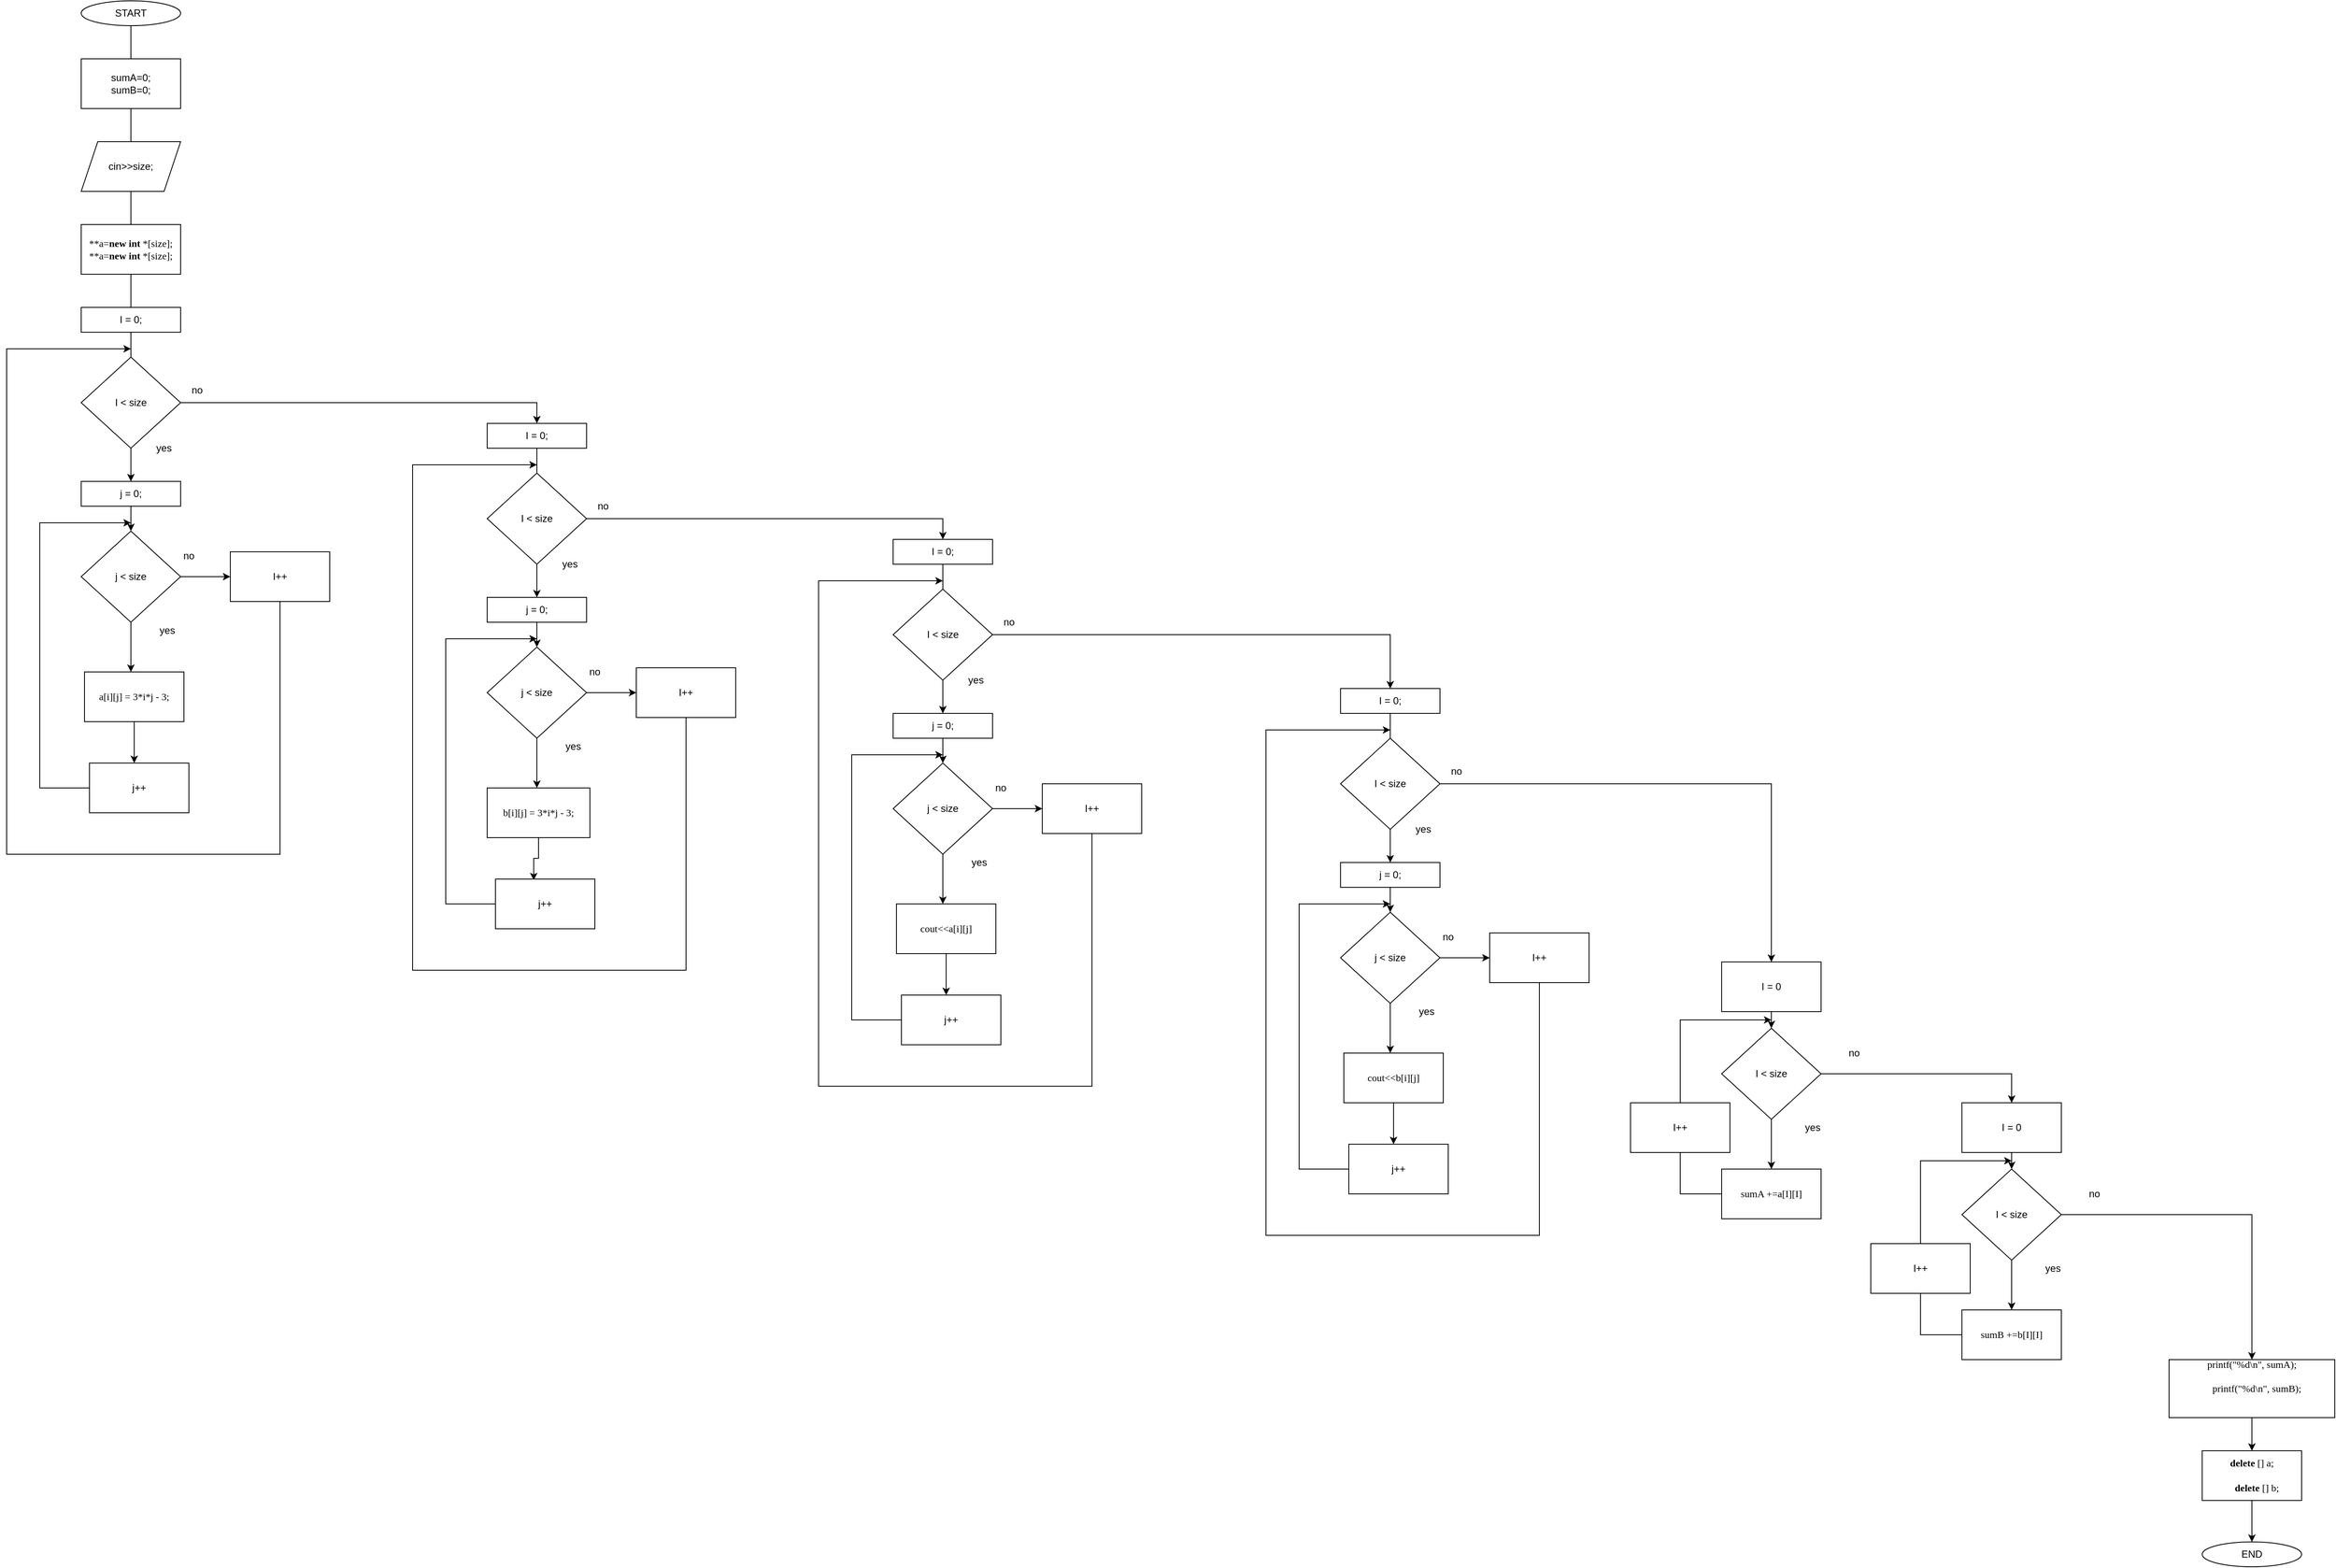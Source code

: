 <mxfile version="13.8.8" type="device"><diagram id="C5RBs43oDa-KdzZeNtuy" name="Page-1"><mxGraphModel dx="1351" dy="910" grid="1" gridSize="10" guides="1" tooltips="1" connect="1" arrows="1" fold="1" page="1" pageScale="1" pageWidth="3300" pageHeight="4681" math="0" shadow="0"><root><mxCell id="WIyWlLk6GJQsqaUBKTNV-0"/><mxCell id="WIyWlLk6GJQsqaUBKTNV-1" parent="WIyWlLk6GJQsqaUBKTNV-0"/><mxCell id="VJ1Ol31RtdOgSJXBQvMK-0" value="START" style="ellipse;whiteSpace=wrap;html=1;" vertex="1" parent="WIyWlLk6GJQsqaUBKTNV-1"><mxGeometry x="330" y="10" width="120" height="30" as="geometry"/></mxCell><mxCell id="VJ1Ol31RtdOgSJXBQvMK-1" value="sumA=0;&lt;br&gt;sumB=0;" style="rounded=0;whiteSpace=wrap;html=1;" vertex="1" parent="WIyWlLk6GJQsqaUBKTNV-1"><mxGeometry x="330" y="80" width="120" height="60" as="geometry"/></mxCell><mxCell id="VJ1Ol31RtdOgSJXBQvMK-2" value="" style="endArrow=none;html=1;entryX=0.5;entryY=1;entryDx=0;entryDy=0;" edge="1" parent="WIyWlLk6GJQsqaUBKTNV-1" source="VJ1Ol31RtdOgSJXBQvMK-1" target="VJ1Ol31RtdOgSJXBQvMK-0"><mxGeometry width="50" height="50" relative="1" as="geometry"><mxPoint x="350" y="100" as="sourcePoint"/><mxPoint x="400" y="50" as="targetPoint"/></mxGeometry></mxCell><mxCell id="VJ1Ol31RtdOgSJXBQvMK-3" value="cin&amp;gt;&amp;gt;size;" style="shape=parallelogram;perimeter=parallelogramPerimeter;whiteSpace=wrap;html=1;fixedSize=1;" vertex="1" parent="WIyWlLk6GJQsqaUBKTNV-1"><mxGeometry x="330" y="180" width="120" height="60" as="geometry"/></mxCell><mxCell id="VJ1Ol31RtdOgSJXBQvMK-4" value="" style="endArrow=none;html=1;entryX=0.5;entryY=1;entryDx=0;entryDy=0;exitX=0.5;exitY=0;exitDx=0;exitDy=0;" edge="1" parent="WIyWlLk6GJQsqaUBKTNV-1" source="VJ1Ol31RtdOgSJXBQvMK-3" target="VJ1Ol31RtdOgSJXBQvMK-1"><mxGeometry width="50" height="50" relative="1" as="geometry"><mxPoint x="360" y="190" as="sourcePoint"/><mxPoint x="410" y="140" as="targetPoint"/></mxGeometry></mxCell><mxCell id="VJ1Ol31RtdOgSJXBQvMK-5" value="&lt;p style=&quot;margin: 0px ; font-style: normal ; font-weight: normal ; font-stretch: normal ; font-size: 12px ; line-height: normal ; font-family: &amp;quot;menlo&amp;quot;&quot;&gt;**a=&lt;span&gt;&lt;b&gt;new&lt;/b&gt;&lt;/span&gt; &lt;span&gt;&lt;b&gt;int&lt;/b&gt;&lt;/span&gt; *[size];&lt;/p&gt;&lt;p style=&quot;margin: 0px; font-stretch: normal; line-height: normal; font-family: menlo;&quot;&gt;**a=&lt;span style=&quot;&quot;&gt;&lt;b&gt;new&lt;/b&gt;&lt;/span&gt; &lt;span style=&quot;&quot;&gt;&lt;b&gt;int&lt;/b&gt;&lt;/span&gt; *[size];&lt;/p&gt;" style="rounded=0;whiteSpace=wrap;html=1;labelBackgroundColor=none;" vertex="1" parent="WIyWlLk6GJQsqaUBKTNV-1"><mxGeometry x="330" y="280" width="120" height="60" as="geometry"/></mxCell><mxCell id="VJ1Ol31RtdOgSJXBQvMK-6" value="" style="endArrow=none;html=1;fontColor=#000000;entryX=0.5;entryY=1;entryDx=0;entryDy=0;" edge="1" parent="WIyWlLk6GJQsqaUBKTNV-1" source="VJ1Ol31RtdOgSJXBQvMK-5" target="VJ1Ol31RtdOgSJXBQvMK-3"><mxGeometry width="50" height="50" relative="1" as="geometry"><mxPoint x="360" y="290" as="sourcePoint"/><mxPoint x="410" y="240" as="targetPoint"/></mxGeometry></mxCell><mxCell id="VJ1Ol31RtdOgSJXBQvMK-7" value="" style="endArrow=none;html=1;fontColor=#000000;entryX=0.5;entryY=1;entryDx=0;entryDy=0;" edge="1" parent="WIyWlLk6GJQsqaUBKTNV-1" target="VJ1Ol31RtdOgSJXBQvMK-5"><mxGeometry width="50" height="50" relative="1" as="geometry"><mxPoint x="390" y="380" as="sourcePoint"/><mxPoint x="410" y="380" as="targetPoint"/></mxGeometry></mxCell><mxCell id="VJ1Ol31RtdOgSJXBQvMK-8" value="I = 0;" style="rounded=0;whiteSpace=wrap;html=1;labelBackgroundColor=none;fontColor=#000000;" vertex="1" parent="WIyWlLk6GJQsqaUBKTNV-1"><mxGeometry x="330" y="380" width="120" height="30" as="geometry"/></mxCell><mxCell id="VJ1Ol31RtdOgSJXBQvMK-11" style="edgeStyle=orthogonalEdgeStyle;rounded=0;orthogonalLoop=1;jettySize=auto;html=1;fontColor=#000000;entryX=0.5;entryY=0;entryDx=0;entryDy=0;" edge="1" parent="WIyWlLk6GJQsqaUBKTNV-1" source="VJ1Ol31RtdOgSJXBQvMK-9" target="VJ1Ol31RtdOgSJXBQvMK-28"><mxGeometry relative="1" as="geometry"><mxPoint x="890" y="495" as="targetPoint"/><Array as="points"><mxPoint x="880" y="495"/></Array></mxGeometry></mxCell><mxCell id="VJ1Ol31RtdOgSJXBQvMK-12" style="edgeStyle=orthogonalEdgeStyle;rounded=0;orthogonalLoop=1;jettySize=auto;html=1;fontColor=#000000;" edge="1" parent="WIyWlLk6GJQsqaUBKTNV-1" source="VJ1Ol31RtdOgSJXBQvMK-9"><mxGeometry relative="1" as="geometry"><mxPoint x="390" y="590" as="targetPoint"/></mxGeometry></mxCell><mxCell id="VJ1Ol31RtdOgSJXBQvMK-9" value="I &amp;lt; size" style="rhombus;whiteSpace=wrap;html=1;labelBackgroundColor=none;fontColor=#000000;" vertex="1" parent="WIyWlLk6GJQsqaUBKTNV-1"><mxGeometry x="330" y="440" width="120" height="110" as="geometry"/></mxCell><mxCell id="VJ1Ol31RtdOgSJXBQvMK-10" value="" style="endArrow=none;html=1;fontColor=#000000;entryX=0.5;entryY=1;entryDx=0;entryDy=0;exitX=0.5;exitY=0;exitDx=0;exitDy=0;" edge="1" parent="WIyWlLk6GJQsqaUBKTNV-1" source="VJ1Ol31RtdOgSJXBQvMK-9" target="VJ1Ol31RtdOgSJXBQvMK-8"><mxGeometry width="50" height="50" relative="1" as="geometry"><mxPoint x="350" y="460" as="sourcePoint"/><mxPoint x="400" y="410" as="targetPoint"/></mxGeometry></mxCell><mxCell id="VJ1Ol31RtdOgSJXBQvMK-13" value="no" style="text;html=1;strokeColor=none;fillColor=none;align=center;verticalAlign=middle;whiteSpace=wrap;rounded=0;labelBackgroundColor=none;fontColor=#000000;" vertex="1" parent="WIyWlLk6GJQsqaUBKTNV-1"><mxGeometry x="450" y="470" width="40" height="20" as="geometry"/></mxCell><mxCell id="VJ1Ol31RtdOgSJXBQvMK-14" value="yes" style="text;html=1;strokeColor=none;fillColor=none;align=center;verticalAlign=middle;whiteSpace=wrap;rounded=0;labelBackgroundColor=none;fontColor=#000000;" vertex="1" parent="WIyWlLk6GJQsqaUBKTNV-1"><mxGeometry x="410" y="540" width="40" height="20" as="geometry"/></mxCell><mxCell id="VJ1Ol31RtdOgSJXBQvMK-17" style="edgeStyle=orthogonalEdgeStyle;rounded=0;orthogonalLoop=1;jettySize=auto;html=1;entryX=0.5;entryY=0;entryDx=0;entryDy=0;fontColor=#000000;" edge="1" parent="WIyWlLk6GJQsqaUBKTNV-1" source="VJ1Ol31RtdOgSJXBQvMK-15" target="VJ1Ol31RtdOgSJXBQvMK-16"><mxGeometry relative="1" as="geometry"/></mxCell><mxCell id="VJ1Ol31RtdOgSJXBQvMK-15" value="j = 0;" style="rounded=0;whiteSpace=wrap;html=1;labelBackgroundColor=none;fontColor=#000000;" vertex="1" parent="WIyWlLk6GJQsqaUBKTNV-1"><mxGeometry x="330" y="590" width="120" height="30" as="geometry"/></mxCell><mxCell id="VJ1Ol31RtdOgSJXBQvMK-18" style="edgeStyle=orthogonalEdgeStyle;rounded=0;orthogonalLoop=1;jettySize=auto;html=1;fontColor=#000000;" edge="1" parent="WIyWlLk6GJQsqaUBKTNV-1" source="VJ1Ol31RtdOgSJXBQvMK-16"><mxGeometry relative="1" as="geometry"><mxPoint x="510" y="705" as="targetPoint"/></mxGeometry></mxCell><mxCell id="VJ1Ol31RtdOgSJXBQvMK-22" style="edgeStyle=orthogonalEdgeStyle;rounded=0;orthogonalLoop=1;jettySize=auto;html=1;fontColor=#000000;" edge="1" parent="WIyWlLk6GJQsqaUBKTNV-1" source="VJ1Ol31RtdOgSJXBQvMK-16"><mxGeometry relative="1" as="geometry"><mxPoint x="390.0" y="820" as="targetPoint"/></mxGeometry></mxCell><mxCell id="VJ1Ol31RtdOgSJXBQvMK-16" value="j &amp;lt; size" style="rhombus;whiteSpace=wrap;html=1;labelBackgroundColor=none;fontColor=#000000;" vertex="1" parent="WIyWlLk6GJQsqaUBKTNV-1"><mxGeometry x="330" y="650" width="120" height="110" as="geometry"/></mxCell><mxCell id="VJ1Ol31RtdOgSJXBQvMK-19" value="no" style="text;html=1;strokeColor=none;fillColor=none;align=center;verticalAlign=middle;whiteSpace=wrap;rounded=0;labelBackgroundColor=none;fontColor=#000000;" vertex="1" parent="WIyWlLk6GJQsqaUBKTNV-1"><mxGeometry x="440" y="670" width="40" height="20" as="geometry"/></mxCell><mxCell id="VJ1Ol31RtdOgSJXBQvMK-20" value="yes" style="text;html=1;strokeColor=none;fillColor=none;align=center;verticalAlign=middle;whiteSpace=wrap;rounded=0;labelBackgroundColor=none;fontColor=#000000;" vertex="1" parent="WIyWlLk6GJQsqaUBKTNV-1"><mxGeometry x="414" y="760" width="40" height="20" as="geometry"/></mxCell><mxCell id="VJ1Ol31RtdOgSJXBQvMK-26" style="edgeStyle=orthogonalEdgeStyle;rounded=0;orthogonalLoop=1;jettySize=auto;html=1;fontColor=#000000;" edge="1" parent="WIyWlLk6GJQsqaUBKTNV-1" source="VJ1Ol31RtdOgSJXBQvMK-21"><mxGeometry relative="1" as="geometry"><mxPoint x="390" y="430" as="targetPoint"/><Array as="points"><mxPoint x="570" y="1040"/><mxPoint x="240" y="1040"/></Array></mxGeometry></mxCell><mxCell id="VJ1Ol31RtdOgSJXBQvMK-21" value="I++" style="rounded=0;whiteSpace=wrap;html=1;labelBackgroundColor=none;fontColor=#000000;" vertex="1" parent="WIyWlLk6GJQsqaUBKTNV-1"><mxGeometry x="510" y="675" width="120" height="60" as="geometry"/></mxCell><mxCell id="VJ1Ol31RtdOgSJXBQvMK-24" style="edgeStyle=orthogonalEdgeStyle;rounded=0;orthogonalLoop=1;jettySize=auto;html=1;fontColor=#000000;" edge="1" parent="WIyWlLk6GJQsqaUBKTNV-1" source="VJ1Ol31RtdOgSJXBQvMK-23"><mxGeometry relative="1" as="geometry"><mxPoint x="394" y="930.0" as="targetPoint"/></mxGeometry></mxCell><mxCell id="VJ1Ol31RtdOgSJXBQvMK-23" value="&lt;p style=&quot;margin: 0px; font-style: normal; font-variant-caps: normal; font-weight: normal; font-stretch: normal; font-size: 12px; line-height: normal; font-family: menlo;&quot;&gt;a[i][j] = &lt;span style=&quot;&quot;&gt;3&lt;/span&gt;*i*j - &lt;span style=&quot;&quot;&gt;3&lt;/span&gt;;&lt;/p&gt;" style="rounded=0;whiteSpace=wrap;html=1;labelBackgroundColor=none;" vertex="1" parent="WIyWlLk6GJQsqaUBKTNV-1"><mxGeometry x="334" y="820" width="120" height="60" as="geometry"/></mxCell><mxCell id="VJ1Ol31RtdOgSJXBQvMK-27" style="edgeStyle=orthogonalEdgeStyle;rounded=0;orthogonalLoop=1;jettySize=auto;html=1;fontColor=#000000;" edge="1" parent="WIyWlLk6GJQsqaUBKTNV-1" source="VJ1Ol31RtdOgSJXBQvMK-25"><mxGeometry relative="1" as="geometry"><mxPoint x="390" y="640" as="targetPoint"/><Array as="points"><mxPoint x="280" y="960"/></Array></mxGeometry></mxCell><mxCell id="VJ1Ol31RtdOgSJXBQvMK-25" value="j++" style="rounded=0;whiteSpace=wrap;html=1;labelBackgroundColor=none;fontColor=#000000;" vertex="1" parent="WIyWlLk6GJQsqaUBKTNV-1"><mxGeometry x="340" y="930" width="120" height="60" as="geometry"/></mxCell><mxCell id="VJ1Ol31RtdOgSJXBQvMK-28" value="I = 0;" style="rounded=0;whiteSpace=wrap;html=1;labelBackgroundColor=none;fontColor=#000000;" vertex="1" parent="WIyWlLk6GJQsqaUBKTNV-1"><mxGeometry x="820" y="520" width="120" height="30" as="geometry"/></mxCell><mxCell id="VJ1Ol31RtdOgSJXBQvMK-29" style="edgeStyle=orthogonalEdgeStyle;rounded=0;orthogonalLoop=1;jettySize=auto;html=1;fontColor=#000000;" edge="1" parent="WIyWlLk6GJQsqaUBKTNV-1" source="VJ1Ol31RtdOgSJXBQvMK-30"><mxGeometry relative="1" as="geometry"><mxPoint x="880.0" y="730" as="targetPoint"/></mxGeometry></mxCell><mxCell id="VJ1Ol31RtdOgSJXBQvMK-47" style="edgeStyle=orthogonalEdgeStyle;rounded=0;orthogonalLoop=1;jettySize=auto;html=1;fontColor=#000000;entryX=0.5;entryY=0;entryDx=0;entryDy=0;" edge="1" parent="WIyWlLk6GJQsqaUBKTNV-1" source="VJ1Ol31RtdOgSJXBQvMK-30" target="VJ1Ol31RtdOgSJXBQvMK-49"><mxGeometry relative="1" as="geometry"><mxPoint x="1360" y="635" as="targetPoint"/><Array as="points"><mxPoint x="1370" y="635"/></Array></mxGeometry></mxCell><mxCell id="VJ1Ol31RtdOgSJXBQvMK-30" value="I &amp;lt; size" style="rhombus;whiteSpace=wrap;html=1;labelBackgroundColor=none;fontColor=#000000;" vertex="1" parent="WIyWlLk6GJQsqaUBKTNV-1"><mxGeometry x="820" y="580" width="120" height="110" as="geometry"/></mxCell><mxCell id="VJ1Ol31RtdOgSJXBQvMK-31" value="" style="endArrow=none;html=1;fontColor=#000000;entryX=0.5;entryY=1;entryDx=0;entryDy=0;exitX=0.5;exitY=0;exitDx=0;exitDy=0;" edge="1" parent="WIyWlLk6GJQsqaUBKTNV-1" source="VJ1Ol31RtdOgSJXBQvMK-30" target="VJ1Ol31RtdOgSJXBQvMK-28"><mxGeometry width="50" height="50" relative="1" as="geometry"><mxPoint x="840" y="600" as="sourcePoint"/><mxPoint x="890" y="550" as="targetPoint"/></mxGeometry></mxCell><mxCell id="VJ1Ol31RtdOgSJXBQvMK-32" value="no" style="text;html=1;strokeColor=none;fillColor=none;align=center;verticalAlign=middle;whiteSpace=wrap;rounded=0;labelBackgroundColor=none;fontColor=#000000;" vertex="1" parent="WIyWlLk6GJQsqaUBKTNV-1"><mxGeometry x="940" y="610" width="40" height="20" as="geometry"/></mxCell><mxCell id="VJ1Ol31RtdOgSJXBQvMK-33" value="yes" style="text;html=1;strokeColor=none;fillColor=none;align=center;verticalAlign=middle;whiteSpace=wrap;rounded=0;labelBackgroundColor=none;fontColor=#000000;" vertex="1" parent="WIyWlLk6GJQsqaUBKTNV-1"><mxGeometry x="900" y="680" width="40" height="20" as="geometry"/></mxCell><mxCell id="VJ1Ol31RtdOgSJXBQvMK-34" style="edgeStyle=orthogonalEdgeStyle;rounded=0;orthogonalLoop=1;jettySize=auto;html=1;entryX=0.5;entryY=0;entryDx=0;entryDy=0;fontColor=#000000;" edge="1" parent="WIyWlLk6GJQsqaUBKTNV-1" source="VJ1Ol31RtdOgSJXBQvMK-35" target="VJ1Ol31RtdOgSJXBQvMK-38"><mxGeometry relative="1" as="geometry"/></mxCell><mxCell id="VJ1Ol31RtdOgSJXBQvMK-35" value="j = 0;" style="rounded=0;whiteSpace=wrap;html=1;labelBackgroundColor=none;fontColor=#000000;" vertex="1" parent="WIyWlLk6GJQsqaUBKTNV-1"><mxGeometry x="820" y="730" width="120" height="30" as="geometry"/></mxCell><mxCell id="VJ1Ol31RtdOgSJXBQvMK-36" style="edgeStyle=orthogonalEdgeStyle;rounded=0;orthogonalLoop=1;jettySize=auto;html=1;fontColor=#000000;" edge="1" parent="WIyWlLk6GJQsqaUBKTNV-1" source="VJ1Ol31RtdOgSJXBQvMK-38"><mxGeometry relative="1" as="geometry"><mxPoint x="1000.0" y="845" as="targetPoint"/></mxGeometry></mxCell><mxCell id="VJ1Ol31RtdOgSJXBQvMK-37" style="edgeStyle=orthogonalEdgeStyle;rounded=0;orthogonalLoop=1;jettySize=auto;html=1;fontColor=#000000;" edge="1" parent="WIyWlLk6GJQsqaUBKTNV-1" source="VJ1Ol31RtdOgSJXBQvMK-38"><mxGeometry relative="1" as="geometry"><mxPoint x="880.0" y="960" as="targetPoint"/></mxGeometry></mxCell><mxCell id="VJ1Ol31RtdOgSJXBQvMK-38" value="j &amp;lt; size" style="rhombus;whiteSpace=wrap;html=1;labelBackgroundColor=none;fontColor=#000000;" vertex="1" parent="WIyWlLk6GJQsqaUBKTNV-1"><mxGeometry x="820" y="790" width="120" height="110" as="geometry"/></mxCell><mxCell id="VJ1Ol31RtdOgSJXBQvMK-39" value="no" style="text;html=1;strokeColor=none;fillColor=none;align=center;verticalAlign=middle;whiteSpace=wrap;rounded=0;labelBackgroundColor=none;fontColor=#000000;" vertex="1" parent="WIyWlLk6GJQsqaUBKTNV-1"><mxGeometry x="930" y="810" width="40" height="20" as="geometry"/></mxCell><mxCell id="VJ1Ol31RtdOgSJXBQvMK-40" value="yes" style="text;html=1;strokeColor=none;fillColor=none;align=center;verticalAlign=middle;whiteSpace=wrap;rounded=0;labelBackgroundColor=none;fontColor=#000000;" vertex="1" parent="WIyWlLk6GJQsqaUBKTNV-1"><mxGeometry x="904" y="900" width="40" height="20" as="geometry"/></mxCell><mxCell id="VJ1Ol31RtdOgSJXBQvMK-41" style="edgeStyle=orthogonalEdgeStyle;rounded=0;orthogonalLoop=1;jettySize=auto;html=1;fontColor=#000000;" edge="1" parent="WIyWlLk6GJQsqaUBKTNV-1" source="VJ1Ol31RtdOgSJXBQvMK-42"><mxGeometry relative="1" as="geometry"><mxPoint x="880.0" y="570" as="targetPoint"/><Array as="points"><mxPoint x="1060" y="1180"/><mxPoint x="730" y="1180"/></Array></mxGeometry></mxCell><mxCell id="VJ1Ol31RtdOgSJXBQvMK-42" value="I++" style="rounded=0;whiteSpace=wrap;html=1;labelBackgroundColor=none;fontColor=#000000;" vertex="1" parent="WIyWlLk6GJQsqaUBKTNV-1"><mxGeometry x="1000" y="815" width="120" height="60" as="geometry"/></mxCell><mxCell id="VJ1Ol31RtdOgSJXBQvMK-48" style="edgeStyle=orthogonalEdgeStyle;rounded=0;orthogonalLoop=1;jettySize=auto;html=1;entryX=0.385;entryY=0.024;entryDx=0;entryDy=0;entryPerimeter=0;fontColor=#000000;" edge="1" parent="WIyWlLk6GJQsqaUBKTNV-1" source="VJ1Ol31RtdOgSJXBQvMK-44" target="VJ1Ol31RtdOgSJXBQvMK-46"><mxGeometry relative="1" as="geometry"/></mxCell><mxCell id="VJ1Ol31RtdOgSJXBQvMK-44" value="&lt;p style=&quot;margin: 0px ; font-style: normal ; font-weight: normal ; font-stretch: normal ; font-size: 12px ; line-height: normal ; font-family: &amp;#34;menlo&amp;#34;&quot;&gt;b[i][j] = &lt;span&gt;3&lt;/span&gt;*i*j - &lt;span&gt;3&lt;/span&gt;;&lt;/p&gt;" style="rounded=0;whiteSpace=wrap;html=1;labelBackgroundColor=none;" vertex="1" parent="WIyWlLk6GJQsqaUBKTNV-1"><mxGeometry x="820" y="960" width="124" height="60" as="geometry"/></mxCell><mxCell id="VJ1Ol31RtdOgSJXBQvMK-45" style="edgeStyle=orthogonalEdgeStyle;rounded=0;orthogonalLoop=1;jettySize=auto;html=1;fontColor=#000000;" edge="1" parent="WIyWlLk6GJQsqaUBKTNV-1" source="VJ1Ol31RtdOgSJXBQvMK-46"><mxGeometry relative="1" as="geometry"><mxPoint x="880.0" y="780" as="targetPoint"/><Array as="points"><mxPoint x="770" y="1100"/></Array></mxGeometry></mxCell><mxCell id="VJ1Ol31RtdOgSJXBQvMK-46" value="j++" style="rounded=0;whiteSpace=wrap;html=1;labelBackgroundColor=none;fontColor=#000000;" vertex="1" parent="WIyWlLk6GJQsqaUBKTNV-1"><mxGeometry x="830" y="1070" width="120" height="60" as="geometry"/></mxCell><mxCell id="VJ1Ol31RtdOgSJXBQvMK-49" value="I = 0;" style="rounded=0;whiteSpace=wrap;html=1;labelBackgroundColor=none;fontColor=#000000;" vertex="1" parent="WIyWlLk6GJQsqaUBKTNV-1"><mxGeometry x="1310" y="660" width="120" height="30" as="geometry"/></mxCell><mxCell id="VJ1Ol31RtdOgSJXBQvMK-50" style="edgeStyle=orthogonalEdgeStyle;rounded=0;orthogonalLoop=1;jettySize=auto;html=1;fontColor=#000000;" edge="1" parent="WIyWlLk6GJQsqaUBKTNV-1" source="VJ1Ol31RtdOgSJXBQvMK-51"><mxGeometry relative="1" as="geometry"><mxPoint x="1370.0" y="870" as="targetPoint"/></mxGeometry></mxCell><mxCell id="VJ1Ol31RtdOgSJXBQvMK-68" style="edgeStyle=orthogonalEdgeStyle;rounded=0;orthogonalLoop=1;jettySize=auto;html=1;fontColor=#000000;entryX=0.5;entryY=0;entryDx=0;entryDy=0;" edge="1" parent="WIyWlLk6GJQsqaUBKTNV-1" source="VJ1Ol31RtdOgSJXBQvMK-51" target="VJ1Ol31RtdOgSJXBQvMK-69"><mxGeometry relative="1" as="geometry"><mxPoint x="1850" y="775" as="targetPoint"/><Array as="points"><mxPoint x="1910" y="775"/></Array></mxGeometry></mxCell><mxCell id="VJ1Ol31RtdOgSJXBQvMK-51" value="I &amp;lt; size" style="rhombus;whiteSpace=wrap;html=1;labelBackgroundColor=none;fontColor=#000000;" vertex="1" parent="WIyWlLk6GJQsqaUBKTNV-1"><mxGeometry x="1310" y="720" width="120" height="110" as="geometry"/></mxCell><mxCell id="VJ1Ol31RtdOgSJXBQvMK-52" value="" style="endArrow=none;html=1;fontColor=#000000;entryX=0.5;entryY=1;entryDx=0;entryDy=0;exitX=0.5;exitY=0;exitDx=0;exitDy=0;" edge="1" parent="WIyWlLk6GJQsqaUBKTNV-1" source="VJ1Ol31RtdOgSJXBQvMK-51" target="VJ1Ol31RtdOgSJXBQvMK-49"><mxGeometry width="50" height="50" relative="1" as="geometry"><mxPoint x="1330" y="740" as="sourcePoint"/><mxPoint x="1380" y="690" as="targetPoint"/></mxGeometry></mxCell><mxCell id="VJ1Ol31RtdOgSJXBQvMK-53" value="no" style="text;html=1;strokeColor=none;fillColor=none;align=center;verticalAlign=middle;whiteSpace=wrap;rounded=0;labelBackgroundColor=none;fontColor=#000000;" vertex="1" parent="WIyWlLk6GJQsqaUBKTNV-1"><mxGeometry x="1430" y="750" width="40" height="20" as="geometry"/></mxCell><mxCell id="VJ1Ol31RtdOgSJXBQvMK-54" value="yes" style="text;html=1;strokeColor=none;fillColor=none;align=center;verticalAlign=middle;whiteSpace=wrap;rounded=0;labelBackgroundColor=none;fontColor=#000000;" vertex="1" parent="WIyWlLk6GJQsqaUBKTNV-1"><mxGeometry x="1390" y="820" width="40" height="20" as="geometry"/></mxCell><mxCell id="VJ1Ol31RtdOgSJXBQvMK-55" style="edgeStyle=orthogonalEdgeStyle;rounded=0;orthogonalLoop=1;jettySize=auto;html=1;entryX=0.5;entryY=0;entryDx=0;entryDy=0;fontColor=#000000;" edge="1" parent="WIyWlLk6GJQsqaUBKTNV-1" source="VJ1Ol31RtdOgSJXBQvMK-56" target="VJ1Ol31RtdOgSJXBQvMK-59"><mxGeometry relative="1" as="geometry"/></mxCell><mxCell id="VJ1Ol31RtdOgSJXBQvMK-56" value="j = 0;" style="rounded=0;whiteSpace=wrap;html=1;labelBackgroundColor=none;fontColor=#000000;" vertex="1" parent="WIyWlLk6GJQsqaUBKTNV-1"><mxGeometry x="1310" y="870" width="120" height="30" as="geometry"/></mxCell><mxCell id="VJ1Ol31RtdOgSJXBQvMK-57" style="edgeStyle=orthogonalEdgeStyle;rounded=0;orthogonalLoop=1;jettySize=auto;html=1;fontColor=#000000;" edge="1" parent="WIyWlLk6GJQsqaUBKTNV-1" source="VJ1Ol31RtdOgSJXBQvMK-59"><mxGeometry relative="1" as="geometry"><mxPoint x="1490.0" y="985" as="targetPoint"/></mxGeometry></mxCell><mxCell id="VJ1Ol31RtdOgSJXBQvMK-58" style="edgeStyle=orthogonalEdgeStyle;rounded=0;orthogonalLoop=1;jettySize=auto;html=1;fontColor=#000000;" edge="1" parent="WIyWlLk6GJQsqaUBKTNV-1" source="VJ1Ol31RtdOgSJXBQvMK-59"><mxGeometry relative="1" as="geometry"><mxPoint x="1370.0" y="1100" as="targetPoint"/></mxGeometry></mxCell><mxCell id="VJ1Ol31RtdOgSJXBQvMK-59" value="j &amp;lt; size" style="rhombus;whiteSpace=wrap;html=1;labelBackgroundColor=none;fontColor=#000000;" vertex="1" parent="WIyWlLk6GJQsqaUBKTNV-1"><mxGeometry x="1310" y="930" width="120" height="110" as="geometry"/></mxCell><mxCell id="VJ1Ol31RtdOgSJXBQvMK-60" value="no" style="text;html=1;strokeColor=none;fillColor=none;align=center;verticalAlign=middle;whiteSpace=wrap;rounded=0;labelBackgroundColor=none;fontColor=#000000;" vertex="1" parent="WIyWlLk6GJQsqaUBKTNV-1"><mxGeometry x="1420" y="950" width="40" height="20" as="geometry"/></mxCell><mxCell id="VJ1Ol31RtdOgSJXBQvMK-61" value="yes" style="text;html=1;strokeColor=none;fillColor=none;align=center;verticalAlign=middle;whiteSpace=wrap;rounded=0;labelBackgroundColor=none;fontColor=#000000;" vertex="1" parent="WIyWlLk6GJQsqaUBKTNV-1"><mxGeometry x="1394" y="1040" width="40" height="20" as="geometry"/></mxCell><mxCell id="VJ1Ol31RtdOgSJXBQvMK-62" style="edgeStyle=orthogonalEdgeStyle;rounded=0;orthogonalLoop=1;jettySize=auto;html=1;fontColor=#000000;" edge="1" parent="WIyWlLk6GJQsqaUBKTNV-1" source="VJ1Ol31RtdOgSJXBQvMK-63"><mxGeometry relative="1" as="geometry"><mxPoint x="1370.0" y="710" as="targetPoint"/><Array as="points"><mxPoint x="1550" y="1320"/><mxPoint x="1220" y="1320"/></Array></mxGeometry></mxCell><mxCell id="VJ1Ol31RtdOgSJXBQvMK-63" value="I++" style="rounded=0;whiteSpace=wrap;html=1;labelBackgroundColor=none;fontColor=#000000;" vertex="1" parent="WIyWlLk6GJQsqaUBKTNV-1"><mxGeometry x="1490" y="955" width="120" height="60" as="geometry"/></mxCell><mxCell id="VJ1Ol31RtdOgSJXBQvMK-64" style="edgeStyle=orthogonalEdgeStyle;rounded=0;orthogonalLoop=1;jettySize=auto;html=1;fontColor=#000000;" edge="1" parent="WIyWlLk6GJQsqaUBKTNV-1" source="VJ1Ol31RtdOgSJXBQvMK-65"><mxGeometry relative="1" as="geometry"><mxPoint x="1374" y="1210.0" as="targetPoint"/></mxGeometry></mxCell><mxCell id="VJ1Ol31RtdOgSJXBQvMK-65" value="&lt;p style=&quot;margin: 0px ; font-style: normal ; font-weight: normal ; font-stretch: normal ; font-size: 12px ; line-height: normal ; font-family: &amp;#34;menlo&amp;#34;&quot;&gt;cout&amp;lt;&amp;lt;a[i][j]&lt;/p&gt;" style="rounded=0;whiteSpace=wrap;html=1;labelBackgroundColor=none;" vertex="1" parent="WIyWlLk6GJQsqaUBKTNV-1"><mxGeometry x="1314" y="1100" width="120" height="60" as="geometry"/></mxCell><mxCell id="VJ1Ol31RtdOgSJXBQvMK-66" style="edgeStyle=orthogonalEdgeStyle;rounded=0;orthogonalLoop=1;jettySize=auto;html=1;fontColor=#000000;" edge="1" parent="WIyWlLk6GJQsqaUBKTNV-1" source="VJ1Ol31RtdOgSJXBQvMK-67"><mxGeometry relative="1" as="geometry"><mxPoint x="1370.0" y="920" as="targetPoint"/><Array as="points"><mxPoint x="1260" y="1240"/></Array></mxGeometry></mxCell><mxCell id="VJ1Ol31RtdOgSJXBQvMK-67" value="j++" style="rounded=0;whiteSpace=wrap;html=1;labelBackgroundColor=none;fontColor=#000000;" vertex="1" parent="WIyWlLk6GJQsqaUBKTNV-1"><mxGeometry x="1320" y="1210" width="120" height="60" as="geometry"/></mxCell><mxCell id="VJ1Ol31RtdOgSJXBQvMK-69" value="I = 0;" style="rounded=0;whiteSpace=wrap;html=1;labelBackgroundColor=none;fontColor=#000000;" vertex="1" parent="WIyWlLk6GJQsqaUBKTNV-1"><mxGeometry x="1850" y="840" width="120" height="30" as="geometry"/></mxCell><mxCell id="VJ1Ol31RtdOgSJXBQvMK-70" style="edgeStyle=orthogonalEdgeStyle;rounded=0;orthogonalLoop=1;jettySize=auto;html=1;fontColor=#000000;" edge="1" parent="WIyWlLk6GJQsqaUBKTNV-1" source="VJ1Ol31RtdOgSJXBQvMK-71"><mxGeometry relative="1" as="geometry"><mxPoint x="1910.0" y="1050" as="targetPoint"/></mxGeometry></mxCell><mxCell id="VJ1Ol31RtdOgSJXBQvMK-88" style="edgeStyle=orthogonalEdgeStyle;rounded=0;orthogonalLoop=1;jettySize=auto;html=1;fontColor=#000000;" edge="1" parent="WIyWlLk6GJQsqaUBKTNV-1" source="VJ1Ol31RtdOgSJXBQvMK-71"><mxGeometry relative="1" as="geometry"><mxPoint x="2370" y="1170" as="targetPoint"/><Array as="points"><mxPoint x="2370" y="955"/></Array></mxGeometry></mxCell><mxCell id="VJ1Ol31RtdOgSJXBQvMK-71" value="I &amp;lt; size" style="rhombus;whiteSpace=wrap;html=1;labelBackgroundColor=none;fontColor=#000000;" vertex="1" parent="WIyWlLk6GJQsqaUBKTNV-1"><mxGeometry x="1850" y="900" width="120" height="110" as="geometry"/></mxCell><mxCell id="VJ1Ol31RtdOgSJXBQvMK-72" value="" style="endArrow=none;html=1;fontColor=#000000;entryX=0.5;entryY=1;entryDx=0;entryDy=0;exitX=0.5;exitY=0;exitDx=0;exitDy=0;" edge="1" parent="WIyWlLk6GJQsqaUBKTNV-1" source="VJ1Ol31RtdOgSJXBQvMK-71" target="VJ1Ol31RtdOgSJXBQvMK-69"><mxGeometry width="50" height="50" relative="1" as="geometry"><mxPoint x="1870" y="920" as="sourcePoint"/><mxPoint x="1920" y="870" as="targetPoint"/></mxGeometry></mxCell><mxCell id="VJ1Ol31RtdOgSJXBQvMK-73" value="no" style="text;html=1;strokeColor=none;fillColor=none;align=center;verticalAlign=middle;whiteSpace=wrap;rounded=0;labelBackgroundColor=none;fontColor=#000000;" vertex="1" parent="WIyWlLk6GJQsqaUBKTNV-1"><mxGeometry x="1970" y="930" width="40" height="20" as="geometry"/></mxCell><mxCell id="VJ1Ol31RtdOgSJXBQvMK-74" value="yes" style="text;html=1;strokeColor=none;fillColor=none;align=center;verticalAlign=middle;whiteSpace=wrap;rounded=0;labelBackgroundColor=none;fontColor=#000000;" vertex="1" parent="WIyWlLk6GJQsqaUBKTNV-1"><mxGeometry x="1930" y="1000" width="40" height="20" as="geometry"/></mxCell><mxCell id="VJ1Ol31RtdOgSJXBQvMK-75" style="edgeStyle=orthogonalEdgeStyle;rounded=0;orthogonalLoop=1;jettySize=auto;html=1;entryX=0.5;entryY=0;entryDx=0;entryDy=0;fontColor=#000000;" edge="1" parent="WIyWlLk6GJQsqaUBKTNV-1" source="VJ1Ol31RtdOgSJXBQvMK-76" target="VJ1Ol31RtdOgSJXBQvMK-79"><mxGeometry relative="1" as="geometry"/></mxCell><mxCell id="VJ1Ol31RtdOgSJXBQvMK-76" value="j = 0;" style="rounded=0;whiteSpace=wrap;html=1;labelBackgroundColor=none;fontColor=#000000;" vertex="1" parent="WIyWlLk6GJQsqaUBKTNV-1"><mxGeometry x="1850" y="1050" width="120" height="30" as="geometry"/></mxCell><mxCell id="VJ1Ol31RtdOgSJXBQvMK-77" style="edgeStyle=orthogonalEdgeStyle;rounded=0;orthogonalLoop=1;jettySize=auto;html=1;fontColor=#000000;" edge="1" parent="WIyWlLk6GJQsqaUBKTNV-1" source="VJ1Ol31RtdOgSJXBQvMK-79"><mxGeometry relative="1" as="geometry"><mxPoint x="2030.0" y="1165" as="targetPoint"/></mxGeometry></mxCell><mxCell id="VJ1Ol31RtdOgSJXBQvMK-78" style="edgeStyle=orthogonalEdgeStyle;rounded=0;orthogonalLoop=1;jettySize=auto;html=1;fontColor=#000000;" edge="1" parent="WIyWlLk6GJQsqaUBKTNV-1" source="VJ1Ol31RtdOgSJXBQvMK-79"><mxGeometry relative="1" as="geometry"><mxPoint x="1910.0" y="1280" as="targetPoint"/></mxGeometry></mxCell><mxCell id="VJ1Ol31RtdOgSJXBQvMK-79" value="j &amp;lt; size" style="rhombus;whiteSpace=wrap;html=1;labelBackgroundColor=none;fontColor=#000000;" vertex="1" parent="WIyWlLk6GJQsqaUBKTNV-1"><mxGeometry x="1850" y="1110" width="120" height="110" as="geometry"/></mxCell><mxCell id="VJ1Ol31RtdOgSJXBQvMK-80" value="no" style="text;html=1;strokeColor=none;fillColor=none;align=center;verticalAlign=middle;whiteSpace=wrap;rounded=0;labelBackgroundColor=none;fontColor=#000000;" vertex="1" parent="WIyWlLk6GJQsqaUBKTNV-1"><mxGeometry x="1960" y="1130" width="40" height="20" as="geometry"/></mxCell><mxCell id="VJ1Ol31RtdOgSJXBQvMK-81" value="yes" style="text;html=1;strokeColor=none;fillColor=none;align=center;verticalAlign=middle;whiteSpace=wrap;rounded=0;labelBackgroundColor=none;fontColor=#000000;" vertex="1" parent="WIyWlLk6GJQsqaUBKTNV-1"><mxGeometry x="1934" y="1220" width="40" height="20" as="geometry"/></mxCell><mxCell id="VJ1Ol31RtdOgSJXBQvMK-82" style="edgeStyle=orthogonalEdgeStyle;rounded=0;orthogonalLoop=1;jettySize=auto;html=1;fontColor=#000000;" edge="1" parent="WIyWlLk6GJQsqaUBKTNV-1" source="VJ1Ol31RtdOgSJXBQvMK-83"><mxGeometry relative="1" as="geometry"><mxPoint x="1910.0" y="890" as="targetPoint"/><Array as="points"><mxPoint x="2090" y="1500"/><mxPoint x="1760" y="1500"/></Array></mxGeometry></mxCell><mxCell id="VJ1Ol31RtdOgSJXBQvMK-83" value="I++" style="rounded=0;whiteSpace=wrap;html=1;labelBackgroundColor=none;fontColor=#000000;" vertex="1" parent="WIyWlLk6GJQsqaUBKTNV-1"><mxGeometry x="2030" y="1135" width="120" height="60" as="geometry"/></mxCell><mxCell id="VJ1Ol31RtdOgSJXBQvMK-84" style="edgeStyle=orthogonalEdgeStyle;rounded=0;orthogonalLoop=1;jettySize=auto;html=1;fontColor=#000000;" edge="1" parent="WIyWlLk6GJQsqaUBKTNV-1" source="VJ1Ol31RtdOgSJXBQvMK-85"><mxGeometry relative="1" as="geometry"><mxPoint x="1914" y="1390.0" as="targetPoint"/></mxGeometry></mxCell><mxCell id="VJ1Ol31RtdOgSJXBQvMK-85" value="&lt;p style=&quot;margin: 0px ; font-style: normal ; font-weight: normal ; font-stretch: normal ; font-size: 12px ; line-height: normal ; font-family: &amp;#34;menlo&amp;#34;&quot;&gt;cout&amp;lt;&amp;lt;b[i][j]&lt;/p&gt;" style="rounded=0;whiteSpace=wrap;html=1;labelBackgroundColor=none;" vertex="1" parent="WIyWlLk6GJQsqaUBKTNV-1"><mxGeometry x="1854" y="1280" width="120" height="60" as="geometry"/></mxCell><mxCell id="VJ1Ol31RtdOgSJXBQvMK-86" style="edgeStyle=orthogonalEdgeStyle;rounded=0;orthogonalLoop=1;jettySize=auto;html=1;fontColor=#000000;" edge="1" parent="WIyWlLk6GJQsqaUBKTNV-1" source="VJ1Ol31RtdOgSJXBQvMK-87"><mxGeometry relative="1" as="geometry"><mxPoint x="1910.0" y="1100" as="targetPoint"/><Array as="points"><mxPoint x="1800" y="1420"/></Array></mxGeometry></mxCell><mxCell id="VJ1Ol31RtdOgSJXBQvMK-87" value="j++" style="rounded=0;whiteSpace=wrap;html=1;labelBackgroundColor=none;fontColor=#000000;" vertex="1" parent="WIyWlLk6GJQsqaUBKTNV-1"><mxGeometry x="1860" y="1390" width="120" height="60" as="geometry"/></mxCell><mxCell id="VJ1Ol31RtdOgSJXBQvMK-90" style="edgeStyle=orthogonalEdgeStyle;rounded=0;orthogonalLoop=1;jettySize=auto;html=1;fontColor=#000000;" edge="1" parent="WIyWlLk6GJQsqaUBKTNV-1" source="VJ1Ol31RtdOgSJXBQvMK-89"><mxGeometry relative="1" as="geometry"><mxPoint x="2370" y="1250" as="targetPoint"/></mxGeometry></mxCell><mxCell id="VJ1Ol31RtdOgSJXBQvMK-89" value="I = 0" style="rounded=0;whiteSpace=wrap;html=1;labelBackgroundColor=none;fontColor=#000000;" vertex="1" parent="WIyWlLk6GJQsqaUBKTNV-1"><mxGeometry x="2310" y="1170" width="120" height="60" as="geometry"/></mxCell><mxCell id="VJ1Ol31RtdOgSJXBQvMK-96" style="edgeStyle=orthogonalEdgeStyle;rounded=0;orthogonalLoop=1;jettySize=auto;html=1;fontColor=#000000;" edge="1" parent="WIyWlLk6GJQsqaUBKTNV-1" source="VJ1Ol31RtdOgSJXBQvMK-92"><mxGeometry relative="1" as="geometry"><mxPoint x="2370" y="1420" as="targetPoint"/></mxGeometry></mxCell><mxCell id="VJ1Ol31RtdOgSJXBQvMK-109" style="edgeStyle=orthogonalEdgeStyle;rounded=0;orthogonalLoop=1;jettySize=auto;html=1;fontColor=#000000;entryX=0.5;entryY=0;entryDx=0;entryDy=0;" edge="1" parent="WIyWlLk6GJQsqaUBKTNV-1" source="VJ1Ol31RtdOgSJXBQvMK-92" target="VJ1Ol31RtdOgSJXBQvMK-101"><mxGeometry relative="1" as="geometry"><mxPoint x="2670" y="1305" as="targetPoint"/><Array as="points"><mxPoint x="2660" y="1305"/></Array></mxGeometry></mxCell><mxCell id="VJ1Ol31RtdOgSJXBQvMK-92" value="I &amp;lt; size" style="rhombus;whiteSpace=wrap;html=1;labelBackgroundColor=none;fontColor=#000000;" vertex="1" parent="WIyWlLk6GJQsqaUBKTNV-1"><mxGeometry x="2310" y="1250" width="120" height="110" as="geometry"/></mxCell><mxCell id="VJ1Ol31RtdOgSJXBQvMK-94" value="no" style="text;html=1;strokeColor=none;fillColor=none;align=center;verticalAlign=middle;whiteSpace=wrap;rounded=0;labelBackgroundColor=none;fontColor=#000000;" vertex="1" parent="WIyWlLk6GJQsqaUBKTNV-1"><mxGeometry x="2450" y="1270" width="40" height="20" as="geometry"/></mxCell><mxCell id="VJ1Ol31RtdOgSJXBQvMK-95" value="yes" style="text;html=1;strokeColor=none;fillColor=none;align=center;verticalAlign=middle;whiteSpace=wrap;rounded=0;labelBackgroundColor=none;fontColor=#000000;" vertex="1" parent="WIyWlLk6GJQsqaUBKTNV-1"><mxGeometry x="2400" y="1360" width="40" height="20" as="geometry"/></mxCell><mxCell id="VJ1Ol31RtdOgSJXBQvMK-98" style="edgeStyle=orthogonalEdgeStyle;rounded=0;orthogonalLoop=1;jettySize=auto;html=1;fontColor=#000000;" edge="1" parent="WIyWlLk6GJQsqaUBKTNV-1" source="VJ1Ol31RtdOgSJXBQvMK-97"><mxGeometry relative="1" as="geometry"><mxPoint x="2370" y="1240" as="targetPoint"/><Array as="points"><mxPoint x="2260" y="1450"/></Array></mxGeometry></mxCell><mxCell id="VJ1Ol31RtdOgSJXBQvMK-97" value="&lt;p style=&quot;margin: 0px ; font-style: normal ; font-weight: normal ; font-stretch: normal ; font-size: 12px ; line-height: normal ; font-family: &amp;#34;menlo&amp;#34;&quot;&gt;sumA +=a[I][I]&lt;/p&gt;" style="rounded=0;whiteSpace=wrap;html=1;labelBackgroundColor=none;" vertex="1" parent="WIyWlLk6GJQsqaUBKTNV-1"><mxGeometry x="2310" y="1420" width="120" height="60" as="geometry"/></mxCell><mxCell id="VJ1Ol31RtdOgSJXBQvMK-99" value="I++" style="rounded=0;whiteSpace=wrap;html=1;labelBackgroundColor=none;fontColor=#000000;" vertex="1" parent="WIyWlLk6GJQsqaUBKTNV-1"><mxGeometry x="2200" y="1340" width="120" height="60" as="geometry"/></mxCell><mxCell id="VJ1Ol31RtdOgSJXBQvMK-100" style="edgeStyle=orthogonalEdgeStyle;rounded=0;orthogonalLoop=1;jettySize=auto;html=1;fontColor=#000000;" edge="1" parent="WIyWlLk6GJQsqaUBKTNV-1" source="VJ1Ol31RtdOgSJXBQvMK-101"><mxGeometry relative="1" as="geometry"><mxPoint x="2660" y="1420" as="targetPoint"/></mxGeometry></mxCell><mxCell id="VJ1Ol31RtdOgSJXBQvMK-101" value="I = 0" style="rounded=0;whiteSpace=wrap;html=1;labelBackgroundColor=none;fontColor=#000000;" vertex="1" parent="WIyWlLk6GJQsqaUBKTNV-1"><mxGeometry x="2600" y="1340" width="120" height="60" as="geometry"/></mxCell><mxCell id="VJ1Ol31RtdOgSJXBQvMK-102" style="edgeStyle=orthogonalEdgeStyle;rounded=0;orthogonalLoop=1;jettySize=auto;html=1;fontColor=#000000;" edge="1" parent="WIyWlLk6GJQsqaUBKTNV-1" source="VJ1Ol31RtdOgSJXBQvMK-103"><mxGeometry relative="1" as="geometry"><mxPoint x="2660" y="1590" as="targetPoint"/></mxGeometry></mxCell><mxCell id="VJ1Ol31RtdOgSJXBQvMK-110" style="edgeStyle=orthogonalEdgeStyle;rounded=0;orthogonalLoop=1;jettySize=auto;html=1;fontColor=#000000;" edge="1" parent="WIyWlLk6GJQsqaUBKTNV-1" source="VJ1Ol31RtdOgSJXBQvMK-103"><mxGeometry relative="1" as="geometry"><mxPoint x="2950" y="1650" as="targetPoint"/><Array as="points"><mxPoint x="2950" y="1475"/></Array></mxGeometry></mxCell><mxCell id="VJ1Ol31RtdOgSJXBQvMK-103" value="I &amp;lt; size" style="rhombus;whiteSpace=wrap;html=1;labelBackgroundColor=none;fontColor=#000000;" vertex="1" parent="WIyWlLk6GJQsqaUBKTNV-1"><mxGeometry x="2600" y="1420" width="120" height="110" as="geometry"/></mxCell><mxCell id="VJ1Ol31RtdOgSJXBQvMK-104" value="no" style="text;html=1;strokeColor=none;fillColor=none;align=center;verticalAlign=middle;whiteSpace=wrap;rounded=0;labelBackgroundColor=none;fontColor=#000000;" vertex="1" parent="WIyWlLk6GJQsqaUBKTNV-1"><mxGeometry x="2740" y="1440" width="40" height="20" as="geometry"/></mxCell><mxCell id="VJ1Ol31RtdOgSJXBQvMK-105" value="yes" style="text;html=1;strokeColor=none;fillColor=none;align=center;verticalAlign=middle;whiteSpace=wrap;rounded=0;labelBackgroundColor=none;fontColor=#000000;" vertex="1" parent="WIyWlLk6GJQsqaUBKTNV-1"><mxGeometry x="2690" y="1530" width="40" height="20" as="geometry"/></mxCell><mxCell id="VJ1Ol31RtdOgSJXBQvMK-106" style="edgeStyle=orthogonalEdgeStyle;rounded=0;orthogonalLoop=1;jettySize=auto;html=1;fontColor=#000000;" edge="1" parent="WIyWlLk6GJQsqaUBKTNV-1" source="VJ1Ol31RtdOgSJXBQvMK-107"><mxGeometry relative="1" as="geometry"><mxPoint x="2660" y="1410" as="targetPoint"/><Array as="points"><mxPoint x="2550" y="1620"/></Array></mxGeometry></mxCell><mxCell id="VJ1Ol31RtdOgSJXBQvMK-107" value="&lt;p style=&quot;margin: 0px ; font-style: normal ; font-weight: normal ; font-stretch: normal ; font-size: 12px ; line-height: normal ; font-family: &amp;#34;menlo&amp;#34;&quot;&gt;sumB +=b[I][I]&lt;/p&gt;" style="rounded=0;whiteSpace=wrap;html=1;labelBackgroundColor=none;" vertex="1" parent="WIyWlLk6GJQsqaUBKTNV-1"><mxGeometry x="2600" y="1590" width="120" height="60" as="geometry"/></mxCell><mxCell id="VJ1Ol31RtdOgSJXBQvMK-108" value="I++" style="rounded=0;whiteSpace=wrap;html=1;labelBackgroundColor=none;fontColor=#000000;" vertex="1" parent="WIyWlLk6GJQsqaUBKTNV-1"><mxGeometry x="2490" y="1510" width="120" height="60" as="geometry"/></mxCell><mxCell id="VJ1Ol31RtdOgSJXBQvMK-112" style="edgeStyle=orthogonalEdgeStyle;rounded=0;orthogonalLoop=1;jettySize=auto;html=1;fontColor=#000000;" edge="1" parent="WIyWlLk6GJQsqaUBKTNV-1" source="VJ1Ol31RtdOgSJXBQvMK-111"><mxGeometry relative="1" as="geometry"><mxPoint x="2950" y="1760" as="targetPoint"/></mxGeometry></mxCell><mxCell id="VJ1Ol31RtdOgSJXBQvMK-111" value="&lt;p style=&quot;margin: 0px; font-style: normal; font-variant-caps: normal; font-weight: normal; font-stretch: normal; font-size: 12px; line-height: normal; font-family: menlo;&quot;&gt;&lt;span style=&quot;&quot;&gt;printf&lt;/span&gt;(&lt;span style=&quot;&quot;&gt;&quot;%d\n&quot;&lt;/span&gt;, sumA);&lt;/p&gt;&#xa;&lt;p style=&quot;margin: 0px; font-style: normal; font-variant-caps: normal; font-weight: normal; font-stretch: normal; font-size: 12px; line-height: normal; font-family: menlo;&quot;&gt;&lt;span class=&quot;Apple-converted-space&quot;&gt;&amp;nbsp; &amp;nbsp; &lt;/span&gt;&lt;span style=&quot;&quot;&gt;printf&lt;/span&gt;(&lt;span style=&quot;&quot;&gt;&quot;%d\n&quot;&lt;/span&gt;, sumB);&lt;/p&gt;&#xa;&lt;br class=&quot;Apple-interchange-newline&quot;&gt;" style="rounded=0;whiteSpace=wrap;html=1;labelBackgroundColor=none;" vertex="1" parent="WIyWlLk6GJQsqaUBKTNV-1"><mxGeometry x="2850" y="1650" width="200" height="70" as="geometry"/></mxCell><mxCell id="VJ1Ol31RtdOgSJXBQvMK-114" style="edgeStyle=orthogonalEdgeStyle;rounded=0;orthogonalLoop=1;jettySize=auto;html=1;fontColor=#000000;" edge="1" parent="WIyWlLk6GJQsqaUBKTNV-1" source="VJ1Ol31RtdOgSJXBQvMK-113"><mxGeometry relative="1" as="geometry"><mxPoint x="2950" y="1870" as="targetPoint"/></mxGeometry></mxCell><mxCell id="VJ1Ol31RtdOgSJXBQvMK-113" value="&lt;p style=&quot;margin: 0px; font-style: normal; font-variant-caps: normal; font-weight: normal; font-stretch: normal; font-size: 12px; line-height: normal; font-family: menlo;&quot;&gt;&lt;span style=&quot;&quot;&gt;&lt;b&gt;delete&lt;/b&gt;&lt;/span&gt; [] a;&lt;/p&gt;&#xa;&lt;p style=&quot;margin: 0px; font-style: normal; font-variant-caps: normal; font-weight: normal; font-stretch: normal; font-size: 12px; line-height: normal; font-family: menlo;&quot;&gt;&lt;span class=&quot;Apple-converted-space&quot;&gt;&amp;nbsp; &amp;nbsp; &lt;/span&gt;&lt;span style=&quot;&quot;&gt;&lt;b&gt;delete&lt;/b&gt;&lt;/span&gt; [] b;&lt;/p&gt;" style="rounded=0;whiteSpace=wrap;html=1;labelBackgroundColor=none;" vertex="1" parent="WIyWlLk6GJQsqaUBKTNV-1"><mxGeometry x="2890" y="1760" width="120" height="60" as="geometry"/></mxCell><mxCell id="VJ1Ol31RtdOgSJXBQvMK-115" value="END" style="ellipse;whiteSpace=wrap;html=1;" vertex="1" parent="WIyWlLk6GJQsqaUBKTNV-1"><mxGeometry x="2890" y="1870" width="120" height="30" as="geometry"/></mxCell></root></mxGraphModel></diagram></mxfile>